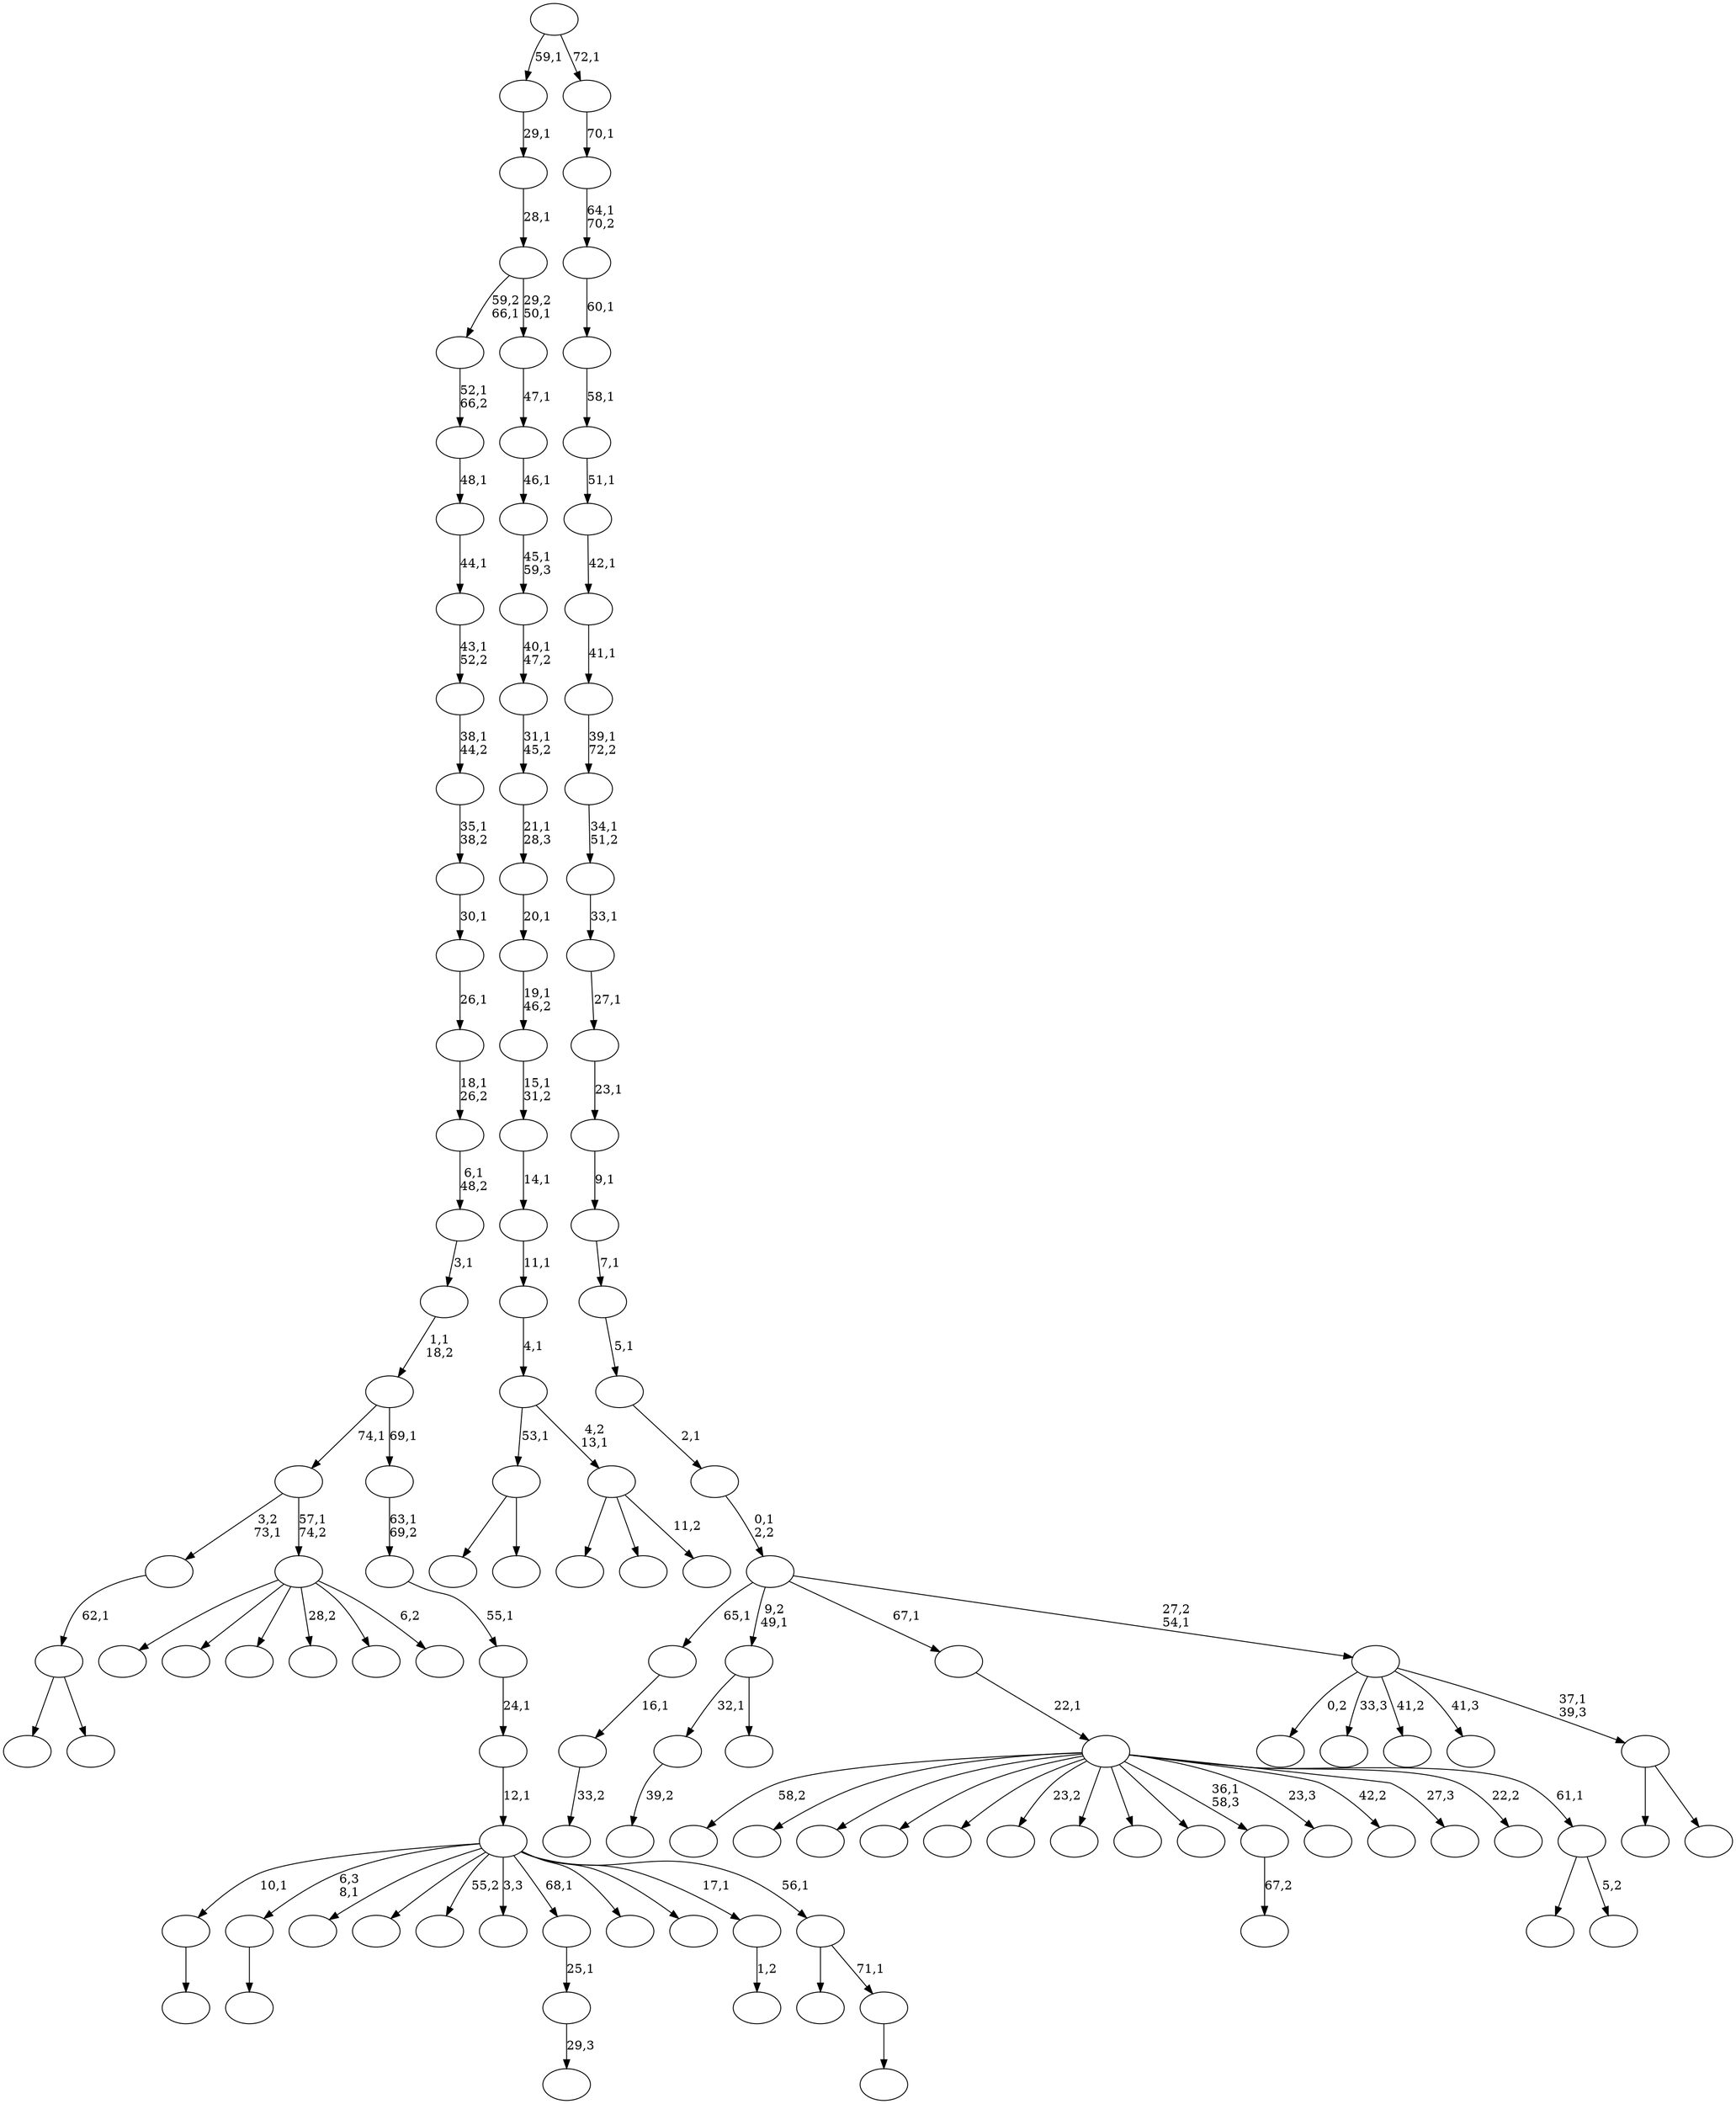 digraph T {
	125 [label=""]
	124 [label=""]
	123 [label=""]
	122 [label=""]
	121 [label=""]
	120 [label=""]
	119 [label=""]
	118 [label=""]
	117 [label=""]
	116 [label=""]
	115 [label=""]
	114 [label=""]
	113 [label=""]
	112 [label=""]
	111 [label=""]
	110 [label=""]
	109 [label=""]
	108 [label=""]
	107 [label=""]
	106 [label=""]
	105 [label=""]
	104 [label=""]
	103 [label=""]
	102 [label=""]
	101 [label=""]
	100 [label=""]
	99 [label=""]
	98 [label=""]
	97 [label=""]
	96 [label=""]
	95 [label=""]
	94 [label=""]
	93 [label=""]
	92 [label=""]
	91 [label=""]
	90 [label=""]
	89 [label=""]
	88 [label=""]
	87 [label=""]
	86 [label=""]
	85 [label=""]
	84 [label=""]
	83 [label=""]
	82 [label=""]
	81 [label=""]
	80 [label=""]
	79 [label=""]
	78 [label=""]
	77 [label=""]
	76 [label=""]
	75 [label=""]
	74 [label=""]
	73 [label=""]
	72 [label=""]
	71 [label=""]
	70 [label=""]
	69 [label=""]
	68 [label=""]
	67 [label=""]
	66 [label=""]
	65 [label=""]
	64 [label=""]
	63 [label=""]
	62 [label=""]
	61 [label=""]
	60 [label=""]
	59 [label=""]
	58 [label=""]
	57 [label=""]
	56 [label=""]
	55 [label=""]
	54 [label=""]
	53 [label=""]
	52 [label=""]
	51 [label=""]
	50 [label=""]
	49 [label=""]
	48 [label=""]
	47 [label=""]
	46 [label=""]
	45 [label=""]
	44 [label=""]
	43 [label=""]
	42 [label=""]
	41 [label=""]
	40 [label=""]
	39 [label=""]
	38 [label=""]
	37 [label=""]
	36 [label=""]
	35 [label=""]
	34 [label=""]
	33 [label=""]
	32 [label=""]
	31 [label=""]
	30 [label=""]
	29 [label=""]
	28 [label=""]
	27 [label=""]
	26 [label=""]
	25 [label=""]
	24 [label=""]
	23 [label=""]
	22 [label=""]
	21 [label=""]
	20 [label=""]
	19 [label=""]
	18 [label=""]
	17 [label=""]
	16 [label=""]
	15 [label=""]
	14 [label=""]
	13 [label=""]
	12 [label=""]
	11 [label=""]
	10 [label=""]
	9 [label=""]
	8 [label=""]
	7 [label=""]
	6 [label=""]
	5 [label=""]
	4 [label=""]
	3 [label=""]
	2 [label=""]
	1 [label=""]
	0 [label=""]
	124 -> 125 [label=""]
	115 -> 116 [label="33,2"]
	114 -> 115 [label="16,1"]
	112 -> 113 [label=""]
	107 -> 108 [label="39,2"]
	98 -> 99 [label="29,3"]
	97 -> 98 [label="25,1"]
	87 -> 107 [label="32,1"]
	87 -> 88 [label=""]
	84 -> 85 [label="1,2"]
	79 -> 80 [label="67,2"]
	74 -> 95 [label=""]
	74 -> 75 [label=""]
	73 -> 74 [label="62,1"]
	69 -> 121 [label=""]
	69 -> 70 [label=""]
	67 -> 117 [label=""]
	67 -> 110 [label=""]
	67 -> 83 [label=""]
	67 -> 77 [label="28,2"]
	67 -> 71 [label=""]
	67 -> 68 [label="6,2"]
	66 -> 73 [label="3,2\n73,1"]
	66 -> 67 [label="57,1\n74,2"]
	63 -> 81 [label=""]
	63 -> 64 [label="5,2"]
	62 -> 123 [label="58,2"]
	62 -> 122 [label=""]
	62 -> 120 [label=""]
	62 -> 119 [label=""]
	62 -> 104 [label=""]
	62 -> 102 [label="23,2"]
	62 -> 93 [label=""]
	62 -> 90 [label=""]
	62 -> 86 [label=""]
	62 -> 79 [label="36,1\n58,3"]
	62 -> 78 [label="23,3"]
	62 -> 76 [label="42,2"]
	62 -> 72 [label="27,3"]
	62 -> 65 [label="22,2"]
	62 -> 63 [label="61,1"]
	61 -> 62 [label="22,1"]
	59 -> 60 [label=""]
	58 -> 82 [label=""]
	58 -> 59 [label="71,1"]
	57 -> 124 [label="10,1"]
	57 -> 112 [label="6,3\n8,1"]
	57 -> 111 [label=""]
	57 -> 109 [label=""]
	57 -> 105 [label="55,2"]
	57 -> 101 [label="3,3"]
	57 -> 97 [label="68,1"]
	57 -> 92 [label=""]
	57 -> 91 [label=""]
	57 -> 84 [label="17,1"]
	57 -> 58 [label="56,1"]
	56 -> 57 [label="12,1"]
	55 -> 56 [label="24,1"]
	54 -> 55 [label="55,1"]
	53 -> 54 [label="63,1\n69,2"]
	52 -> 66 [label="74,1"]
	52 -> 53 [label="69,1"]
	51 -> 52 [label="1,1\n18,2"]
	50 -> 51 [label="3,1"]
	49 -> 50 [label="6,1\n48,2"]
	48 -> 49 [label="18,1\n26,2"]
	47 -> 48 [label="26,1"]
	46 -> 47 [label="30,1"]
	45 -> 46 [label="35,1\n38,2"]
	44 -> 45 [label="38,1\n44,2"]
	43 -> 44 [label="43,1\n52,2"]
	42 -> 43 [label="44,1"]
	41 -> 42 [label="48,1"]
	40 -> 41 [label="52,1\n66,2"]
	38 -> 100 [label=""]
	38 -> 89 [label=""]
	38 -> 39 [label="11,2"]
	37 -> 69 [label="53,1"]
	37 -> 38 [label="4,2\n13,1"]
	36 -> 37 [label="4,1"]
	35 -> 36 [label="11,1"]
	34 -> 35 [label="14,1"]
	33 -> 34 [label="15,1\n31,2"]
	32 -> 33 [label="19,1\n46,2"]
	31 -> 32 [label="20,1"]
	30 -> 31 [label="21,1\n28,3"]
	29 -> 30 [label="31,1\n45,2"]
	28 -> 29 [label="40,1\n47,2"]
	27 -> 28 [label="45,1\n59,3"]
	26 -> 27 [label="46,1"]
	25 -> 26 [label="47,1"]
	24 -> 40 [label="59,2\n66,1"]
	24 -> 25 [label="29,2\n50,1"]
	23 -> 24 [label="28,1"]
	22 -> 23 [label="29,1"]
	20 -> 96 [label=""]
	20 -> 21 [label=""]
	19 -> 118 [label="0,2"]
	19 -> 106 [label="33,3"]
	19 -> 103 [label="41,2"]
	19 -> 94 [label="41,3"]
	19 -> 20 [label="37,1\n39,3"]
	18 -> 114 [label="65,1"]
	18 -> 87 [label="9,2\n49,1"]
	18 -> 61 [label="67,1"]
	18 -> 19 [label="27,2\n54,1"]
	17 -> 18 [label="0,1\n2,2"]
	16 -> 17 [label="2,1"]
	15 -> 16 [label="5,1"]
	14 -> 15 [label="7,1"]
	13 -> 14 [label="9,1"]
	12 -> 13 [label="23,1"]
	11 -> 12 [label="27,1"]
	10 -> 11 [label="33,1"]
	9 -> 10 [label="34,1\n51,2"]
	8 -> 9 [label="39,1\n72,2"]
	7 -> 8 [label="41,1"]
	6 -> 7 [label="42,1"]
	5 -> 6 [label="51,1"]
	4 -> 5 [label="58,1"]
	3 -> 4 [label="60,1"]
	2 -> 3 [label="64,1\n70,2"]
	1 -> 2 [label="70,1"]
	0 -> 22 [label="59,1"]
	0 -> 1 [label="72,1"]
}
